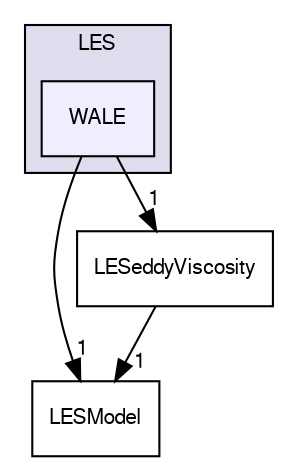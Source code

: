 digraph "src/TurbulenceModels/turbulenceModels/LES/WALE" {
  bgcolor=transparent;
  compound=true
  node [ fontsize="10", fontname="FreeSans"];
  edge [ labelfontsize="10", labelfontname="FreeSans"];
  subgraph clusterdir_9fc1e48ca755258281286cef4f8e0bec {
    graph [ bgcolor="#ddddee", pencolor="black", label="LES" fontname="FreeSans", fontsize="10", URL="dir_9fc1e48ca755258281286cef4f8e0bec.html"]
  dir_3edc9b58c622b43cb987ff3ebec5d450 [shape=box, label="WALE", style="filled", fillcolor="#eeeeff", pencolor="black", URL="dir_3edc9b58c622b43cb987ff3ebec5d450.html"];
  }
  dir_94eb6700438052f81c716d2ea2d30c0a [shape=box label="LESModel" URL="dir_94eb6700438052f81c716d2ea2d30c0a.html"];
  dir_59a443f63c1732c08799bcf8a4fd11ae [shape=box label="LESeddyViscosity" URL="dir_59a443f63c1732c08799bcf8a4fd11ae.html"];
  dir_3edc9b58c622b43cb987ff3ebec5d450->dir_94eb6700438052f81c716d2ea2d30c0a [headlabel="1", labeldistance=1.5 headhref="dir_002895_002890.html"];
  dir_3edc9b58c622b43cb987ff3ebec5d450->dir_59a443f63c1732c08799bcf8a4fd11ae [headlabel="1", labeldistance=1.5 headhref="dir_002895_002884.html"];
  dir_59a443f63c1732c08799bcf8a4fd11ae->dir_94eb6700438052f81c716d2ea2d30c0a [headlabel="1", labeldistance=1.5 headhref="dir_002884_002890.html"];
}
